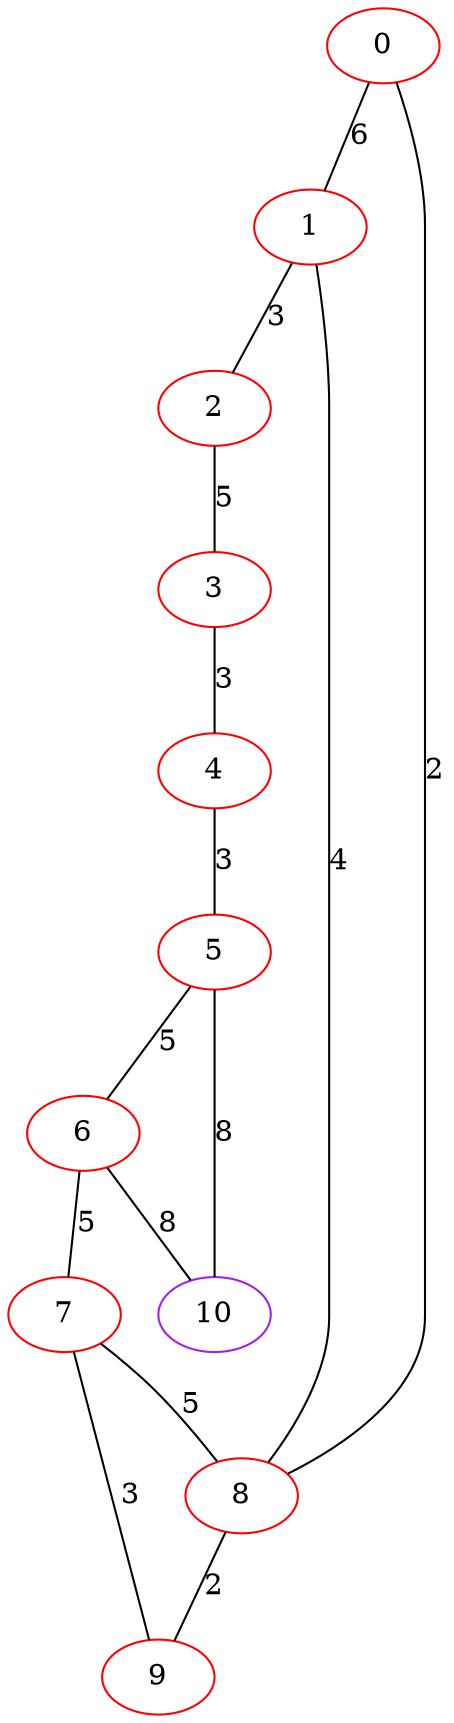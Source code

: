 graph "" {
0 [color=red, weight=1];
1 [color=red, weight=1];
2 [color=red, weight=1];
3 [color=red, weight=1];
4 [color=red, weight=1];
5 [color=red, weight=1];
6 [color=red, weight=1];
7 [color=red, weight=1];
8 [color=red, weight=1];
9 [color=red, weight=1];
10 [color=purple, weight=4];
0 -- 8  [key=0, label=2];
0 -- 1  [key=0, label=6];
1 -- 8  [key=0, label=4];
1 -- 2  [key=0, label=3];
2 -- 3  [key=0, label=5];
3 -- 4  [key=0, label=3];
4 -- 5  [key=0, label=3];
5 -- 10  [key=0, label=8];
5 -- 6  [key=0, label=5];
6 -- 10  [key=0, label=8];
6 -- 7  [key=0, label=5];
7 -- 8  [key=0, label=5];
7 -- 9  [key=0, label=3];
8 -- 9  [key=0, label=2];
}
